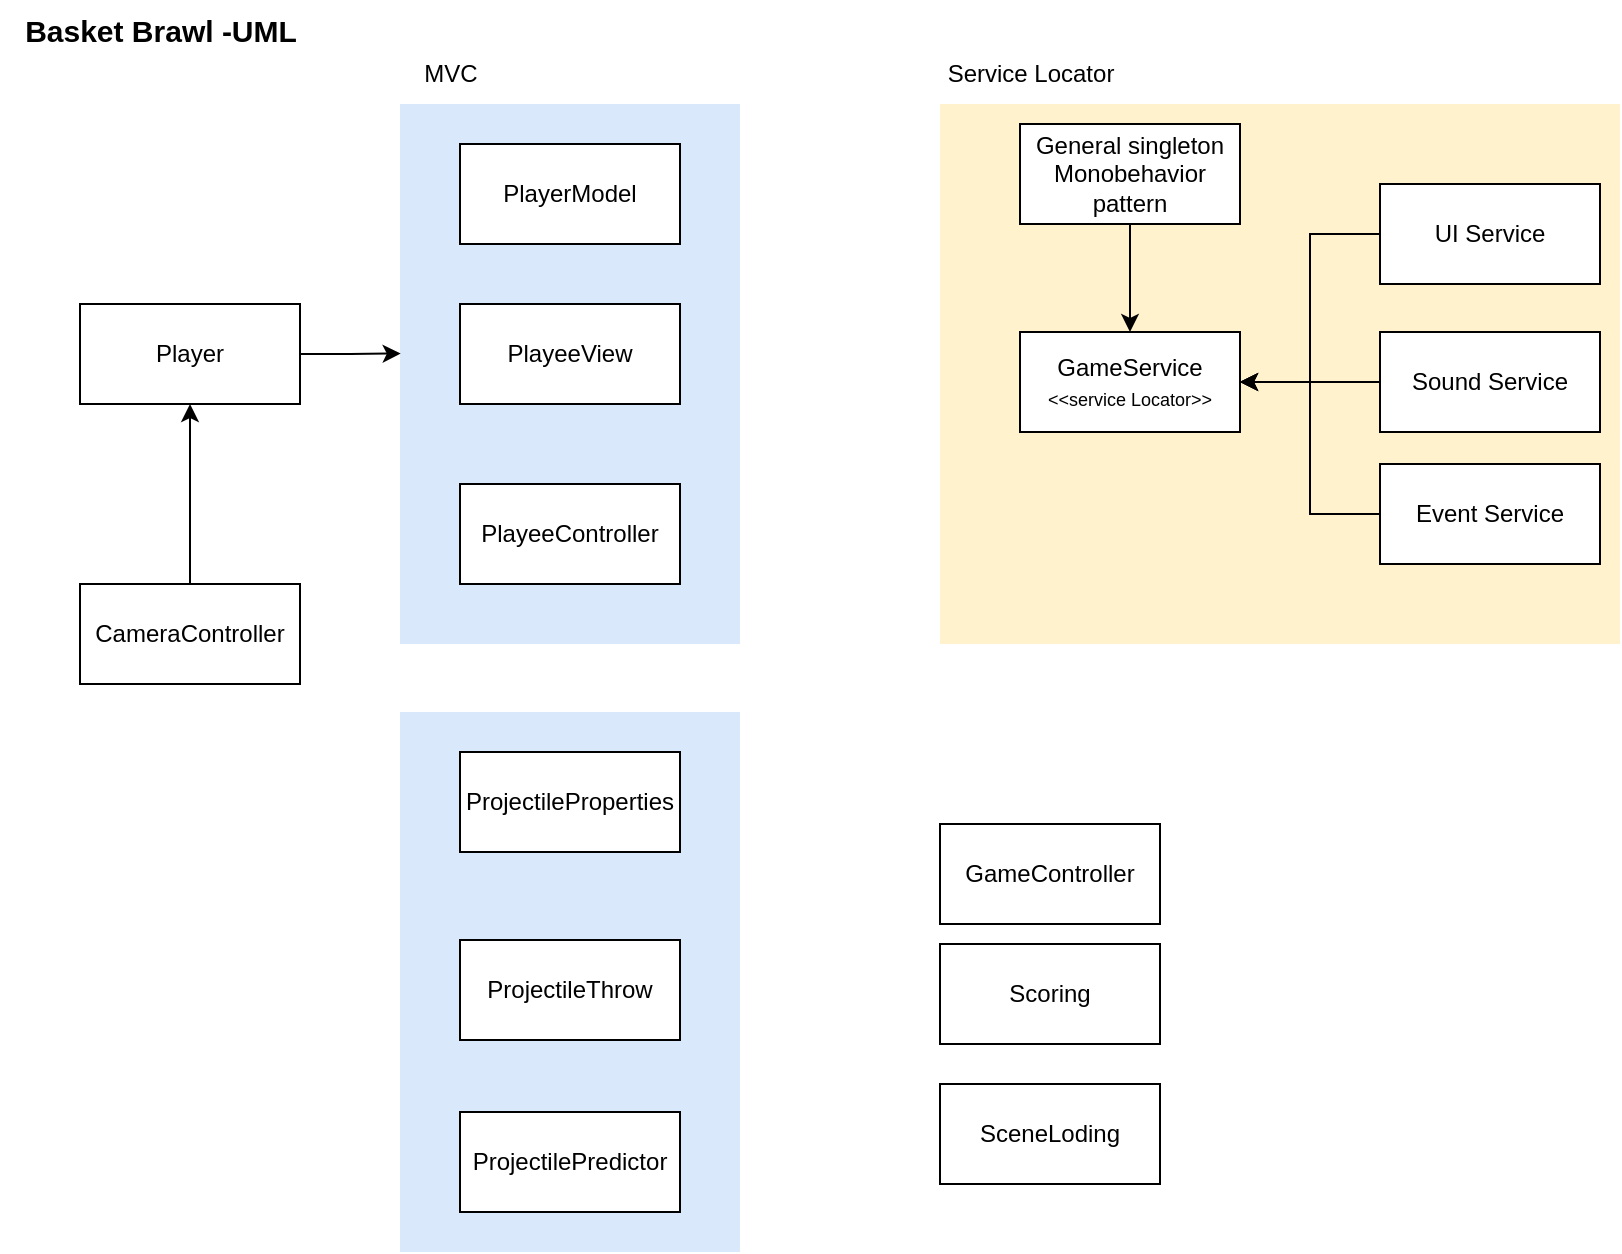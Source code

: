 <mxfile version="27.0.9">
  <diagram name="Page-1" id="LosMnAncZfk6xII_vwEb">
    <mxGraphModel dx="1089" dy="596" grid="1" gridSize="10" guides="1" tooltips="1" connect="1" arrows="1" fold="1" page="1" pageScale="1" pageWidth="1169" pageHeight="827" math="0" shadow="0">
      <root>
        <mxCell id="0" />
        <mxCell id="1" parent="0" />
        <mxCell id="SrYlIg3K-D3N34O9Nsy_-31" value="" style="rounded=0;whiteSpace=wrap;html=1;fillColor=#fff2cc;strokeColor=none;" vertex="1" parent="1">
          <mxGeometry x="500" y="110" width="340" height="270" as="geometry" />
        </mxCell>
        <mxCell id="SrYlIg3K-D3N34O9Nsy_-17" value="" style="rounded=0;whiteSpace=wrap;html=1;fillColor=#dae8fc;strokeColor=none;" vertex="1" parent="1">
          <mxGeometry x="230" y="414" width="170" height="270" as="geometry" />
        </mxCell>
        <mxCell id="SrYlIg3K-D3N34O9Nsy_-7" value="" style="rounded=0;whiteSpace=wrap;html=1;fillColor=#dae8fc;strokeColor=none;" vertex="1" parent="1">
          <mxGeometry x="230" y="110" width="170" height="270" as="geometry" />
        </mxCell>
        <mxCell id="SrYlIg3K-D3N34O9Nsy_-2" value="Player" style="html=1;whiteSpace=wrap;" vertex="1" parent="1">
          <mxGeometry x="70" y="210" width="110" height="50" as="geometry" />
        </mxCell>
        <mxCell id="SrYlIg3K-D3N34O9Nsy_-13" style="edgeStyle=orthogonalEdgeStyle;rounded=0;orthogonalLoop=1;jettySize=auto;html=1;entryX=0.5;entryY=1;entryDx=0;entryDy=0;" edge="1" parent="1" source="SrYlIg3K-D3N34O9Nsy_-3" target="SrYlIg3K-D3N34O9Nsy_-2">
          <mxGeometry relative="1" as="geometry" />
        </mxCell>
        <mxCell id="SrYlIg3K-D3N34O9Nsy_-3" value="CameraController" style="html=1;whiteSpace=wrap;" vertex="1" parent="1">
          <mxGeometry x="70" y="350" width="110" height="50" as="geometry" />
        </mxCell>
        <mxCell id="SrYlIg3K-D3N34O9Nsy_-4" value="PlayeeView" style="html=1;whiteSpace=wrap;" vertex="1" parent="1">
          <mxGeometry x="260" y="210" width="110" height="50" as="geometry" />
        </mxCell>
        <mxCell id="SrYlIg3K-D3N34O9Nsy_-5" value="PlayeeController" style="html=1;whiteSpace=wrap;" vertex="1" parent="1">
          <mxGeometry x="260" y="300" width="110" height="50" as="geometry" />
        </mxCell>
        <mxCell id="SrYlIg3K-D3N34O9Nsy_-11" style="edgeStyle=orthogonalEdgeStyle;rounded=0;orthogonalLoop=1;jettySize=auto;html=1;entryX=0.002;entryY=0.462;entryDx=0;entryDy=0;entryPerimeter=0;" edge="1" parent="1" source="SrYlIg3K-D3N34O9Nsy_-2" target="SrYlIg3K-D3N34O9Nsy_-7">
          <mxGeometry relative="1" as="geometry" />
        </mxCell>
        <mxCell id="SrYlIg3K-D3N34O9Nsy_-12" value="PlayerModel" style="html=1;whiteSpace=wrap;" vertex="1" parent="1">
          <mxGeometry x="260" y="130" width="110" height="50" as="geometry" />
        </mxCell>
        <mxCell id="SrYlIg3K-D3N34O9Nsy_-14" value="ProjectileProperties" style="html=1;whiteSpace=wrap;" vertex="1" parent="1">
          <mxGeometry x="260" y="434" width="110" height="50" as="geometry" />
        </mxCell>
        <mxCell id="SrYlIg3K-D3N34O9Nsy_-15" value="ProjectilePredictor" style="html=1;whiteSpace=wrap;" vertex="1" parent="1">
          <mxGeometry x="260" y="614" width="110" height="50" as="geometry" />
        </mxCell>
        <mxCell id="SrYlIg3K-D3N34O9Nsy_-16" value="ProjectileThrow" style="html=1;whiteSpace=wrap;" vertex="1" parent="1">
          <mxGeometry x="260" y="528" width="110" height="50" as="geometry" />
        </mxCell>
        <mxCell id="SrYlIg3K-D3N34O9Nsy_-18" value="Scoring" style="html=1;whiteSpace=wrap;" vertex="1" parent="1">
          <mxGeometry x="500" y="530" width="110" height="50" as="geometry" />
        </mxCell>
        <mxCell id="SrYlIg3K-D3N34O9Nsy_-19" value="GameController" style="html=1;whiteSpace=wrap;" vertex="1" parent="1">
          <mxGeometry x="500" y="470" width="110" height="50" as="geometry" />
        </mxCell>
        <mxCell id="SrYlIg3K-D3N34O9Nsy_-20" value="SceneLoding" style="html=1;whiteSpace=wrap;" vertex="1" parent="1">
          <mxGeometry x="500" y="600" width="110" height="50" as="geometry" />
        </mxCell>
        <mxCell id="SrYlIg3K-D3N34O9Nsy_-21" value="GameService&lt;div&gt;&lt;font style=&quot;font-size: 9px;&quot;&gt;&amp;lt;&amp;lt;service Locator&amp;gt;&amp;gt;&lt;/font&gt;&lt;/div&gt;" style="html=1;whiteSpace=wrap;" vertex="1" parent="1">
          <mxGeometry x="540" y="224" width="110" height="50" as="geometry" />
        </mxCell>
        <mxCell id="SrYlIg3K-D3N34O9Nsy_-27" style="edgeStyle=orthogonalEdgeStyle;rounded=0;orthogonalLoop=1;jettySize=auto;html=1;entryX=0.5;entryY=0;entryDx=0;entryDy=0;" edge="1" parent="1" source="SrYlIg3K-D3N34O9Nsy_-22" target="SrYlIg3K-D3N34O9Nsy_-21">
          <mxGeometry relative="1" as="geometry" />
        </mxCell>
        <mxCell id="SrYlIg3K-D3N34O9Nsy_-22" value="General singleton Monobehavior pattern" style="html=1;whiteSpace=wrap;" vertex="1" parent="1">
          <mxGeometry x="540" y="120" width="110" height="50" as="geometry" />
        </mxCell>
        <mxCell id="SrYlIg3K-D3N34O9Nsy_-28" style="edgeStyle=orthogonalEdgeStyle;rounded=0;orthogonalLoop=1;jettySize=auto;html=1;entryX=1;entryY=0.5;entryDx=0;entryDy=0;" edge="1" parent="1" source="SrYlIg3K-D3N34O9Nsy_-24" target="SrYlIg3K-D3N34O9Nsy_-21">
          <mxGeometry relative="1" as="geometry" />
        </mxCell>
        <mxCell id="SrYlIg3K-D3N34O9Nsy_-24" value="UI Service" style="html=1;whiteSpace=wrap;" vertex="1" parent="1">
          <mxGeometry x="720" y="150" width="110" height="50" as="geometry" />
        </mxCell>
        <mxCell id="SrYlIg3K-D3N34O9Nsy_-29" style="edgeStyle=orthogonalEdgeStyle;rounded=0;orthogonalLoop=1;jettySize=auto;html=1;" edge="1" parent="1" source="SrYlIg3K-D3N34O9Nsy_-25" target="SrYlIg3K-D3N34O9Nsy_-21">
          <mxGeometry relative="1" as="geometry" />
        </mxCell>
        <mxCell id="SrYlIg3K-D3N34O9Nsy_-25" value="Sound Service" style="html=1;whiteSpace=wrap;" vertex="1" parent="1">
          <mxGeometry x="720" y="224" width="110" height="50" as="geometry" />
        </mxCell>
        <mxCell id="SrYlIg3K-D3N34O9Nsy_-30" style="edgeStyle=orthogonalEdgeStyle;rounded=0;orthogonalLoop=1;jettySize=auto;html=1;entryX=1;entryY=0.5;entryDx=0;entryDy=0;" edge="1" parent="1" source="SrYlIg3K-D3N34O9Nsy_-26" target="SrYlIg3K-D3N34O9Nsy_-21">
          <mxGeometry relative="1" as="geometry" />
        </mxCell>
        <mxCell id="SrYlIg3K-D3N34O9Nsy_-26" value="Event Service" style="html=1;whiteSpace=wrap;" vertex="1" parent="1">
          <mxGeometry x="720" y="290" width="110" height="50" as="geometry" />
        </mxCell>
        <mxCell id="SrYlIg3K-D3N34O9Nsy_-32" value="&lt;b&gt;&lt;font style=&quot;font-size: 15px;&quot;&gt;Basket Brawl -UML&lt;/font&gt;&lt;/b&gt;" style="text;html=1;align=center;verticalAlign=middle;resizable=0;points=[];autosize=1;strokeColor=none;fillColor=none;" vertex="1" parent="1">
          <mxGeometry x="30" y="58" width="160" height="30" as="geometry" />
        </mxCell>
        <mxCell id="SrYlIg3K-D3N34O9Nsy_-33" value="MVC" style="text;html=1;align=center;verticalAlign=middle;resizable=0;points=[];autosize=1;strokeColor=none;fillColor=none;" vertex="1" parent="1">
          <mxGeometry x="230" y="80" width="50" height="30" as="geometry" />
        </mxCell>
        <mxCell id="SrYlIg3K-D3N34O9Nsy_-34" value="Service Locator" style="text;html=1;align=center;verticalAlign=middle;resizable=0;points=[];autosize=1;strokeColor=none;fillColor=none;" vertex="1" parent="1">
          <mxGeometry x="490" y="80" width="110" height="30" as="geometry" />
        </mxCell>
      </root>
    </mxGraphModel>
  </diagram>
</mxfile>
